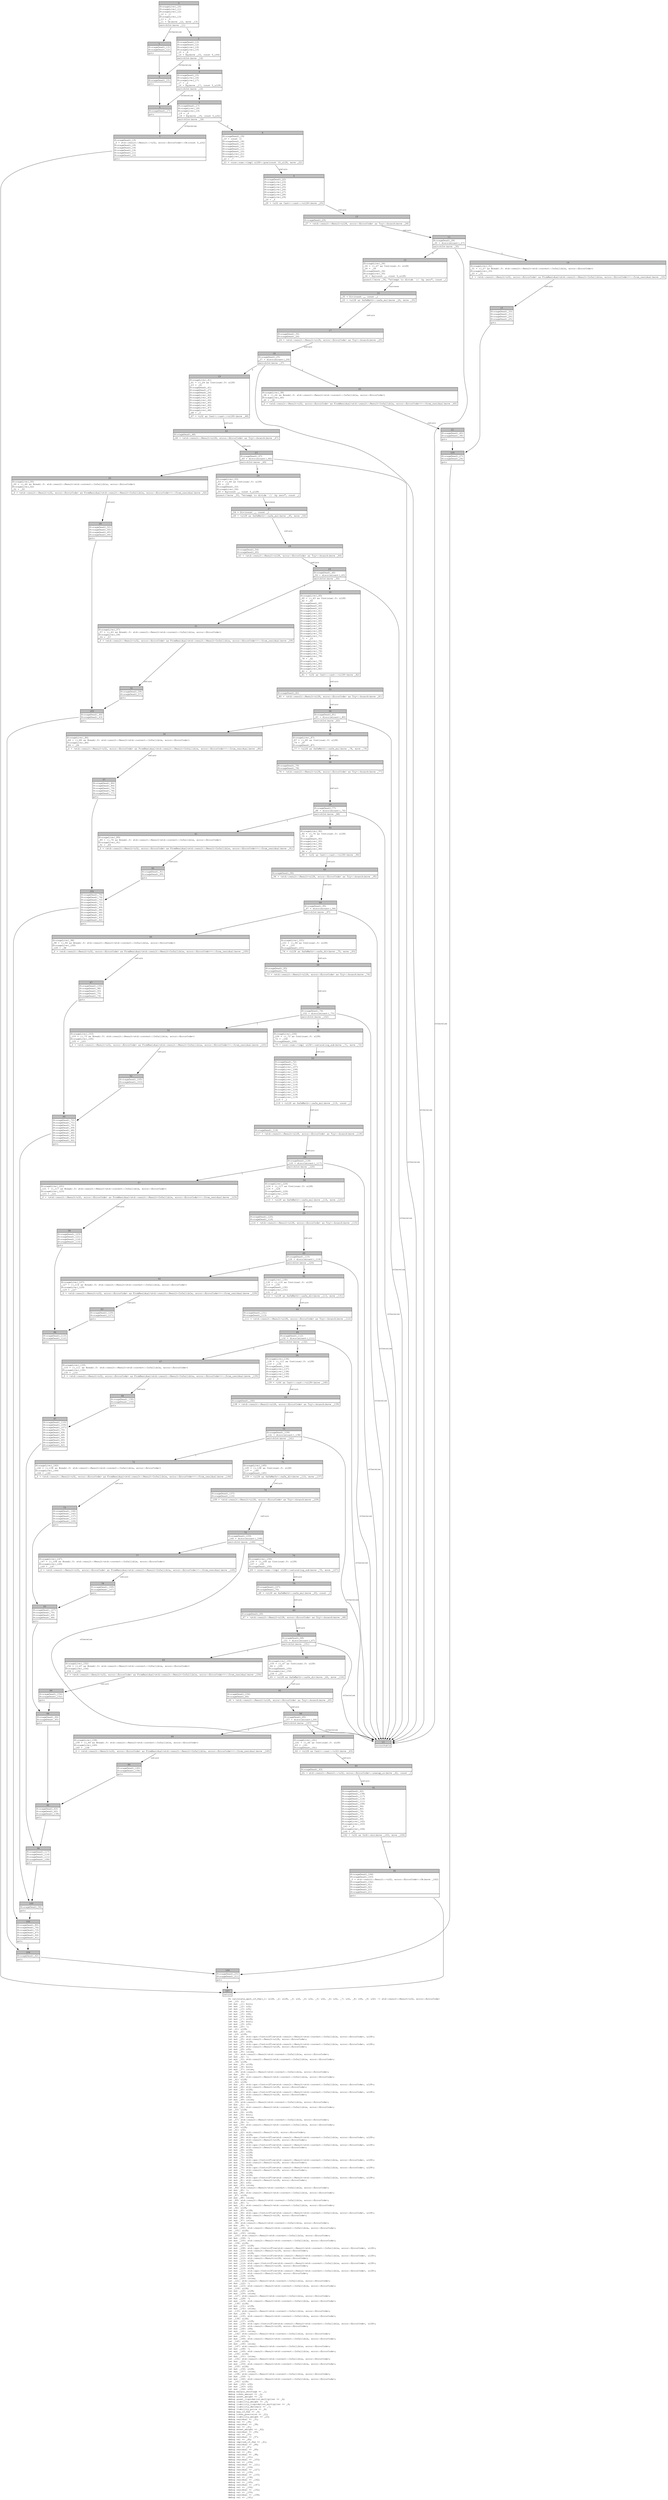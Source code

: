 digraph Mir_0_2399 {
    graph [fontname="Courier, monospace"];
    node [fontname="Courier, monospace"];
    edge [fontname="Courier, monospace"];
    label=<fn calculate_spot_if_fee(_1: u128, _2: u128, _3: u32, _4: u32, _5: u32, _6: u32, _7: u32, _8: i64, _9: u32) -&gt; std::result::Result&lt;u32, error::ErrorCode&gt;<br align="left"/>let _10: ();<br align="left"/>let mut _11: bool;<br align="left"/>let mut _12: u32;<br align="left"/>let mut _13: u32;<br align="left"/>let mut _14: bool;<br align="left"/>let mut _15: i64;<br align="left"/>let mut _16: bool;<br align="left"/>let mut _17: u128;<br align="left"/>let mut _18: bool;<br align="left"/>let mut _19: u32;<br align="left"/>let mut _20: !;<br align="left"/>let _21: u128;<br align="left"/>let mut _22: u32;<br align="left"/>let _23: u128;<br align="left"/>let mut _24: std::ops::ControlFlow&lt;std::result::Result&lt;std::convert::Infallible, error::ErrorCode&gt;, u128&gt;;<br align="left"/>let mut _25: std::result::Result&lt;u128, error::ErrorCode&gt;;<br align="left"/>let mut _26: u128;<br align="left"/>let mut _27: std::ops::ControlFlow&lt;std::result::Result&lt;std::convert::Infallible, error::ErrorCode&gt;, u128&gt;;<br align="left"/>let mut _28: std::result::Result&lt;u128, error::ErrorCode&gt;;<br align="left"/>let mut _29: u32;<br align="left"/>let mut _30: isize;<br align="left"/>let _31: std::result::Result&lt;std::convert::Infallible, error::ErrorCode&gt;;<br align="left"/>let mut _32: !;<br align="left"/>let mut _33: std::result::Result&lt;std::convert::Infallible, error::ErrorCode&gt;;<br align="left"/>let _34: u128;<br align="left"/>let mut _35: u128;<br align="left"/>let mut _36: bool;<br align="left"/>let mut _37: isize;<br align="left"/>let _38: std::result::Result&lt;std::convert::Infallible, error::ErrorCode&gt;;<br align="left"/>let mut _39: !;<br align="left"/>let mut _40: std::result::Result&lt;std::convert::Infallible, error::ErrorCode&gt;;<br align="left"/>let _41: u128;<br align="left"/>let _42: u128;<br align="left"/>let mut _43: std::ops::ControlFlow&lt;std::result::Result&lt;std::convert::Infallible, error::ErrorCode&gt;, u128&gt;;<br align="left"/>let mut _44: std::result::Result&lt;u128, error::ErrorCode&gt;;<br align="left"/>let mut _45: u128;<br align="left"/>let mut _46: std::ops::ControlFlow&lt;std::result::Result&lt;std::convert::Infallible, error::ErrorCode&gt;, u128&gt;;<br align="left"/>let mut _47: std::result::Result&lt;u128, error::ErrorCode&gt;;<br align="left"/>let mut _48: u32;<br align="left"/>let mut _49: isize;<br align="left"/>let _50: std::result::Result&lt;std::convert::Infallible, error::ErrorCode&gt;;<br align="left"/>let mut _51: !;<br align="left"/>let mut _52: std::result::Result&lt;std::convert::Infallible, error::ErrorCode&gt;;<br align="left"/>let _53: u128;<br align="left"/>let mut _54: u128;<br align="left"/>let mut _55: bool;<br align="left"/>let mut _56: isize;<br align="left"/>let _57: std::result::Result&lt;std::convert::Infallible, error::ErrorCode&gt;;<br align="left"/>let mut _58: !;<br align="left"/>let mut _59: std::result::Result&lt;std::convert::Infallible, error::ErrorCode&gt;;<br align="left"/>let _60: u128;<br align="left"/>let _61: u32;<br align="left"/>let mut _62: std::result::Result&lt;u32, error::ErrorCode&gt;;<br align="left"/>let mut _63: u128;<br align="left"/>let mut _64: std::ops::ControlFlow&lt;std::result::Result&lt;std::convert::Infallible, error::ErrorCode&gt;, u128&gt;;<br align="left"/>let mut _65: std::result::Result&lt;u128, error::ErrorCode&gt;;<br align="left"/>let mut _66: u128;<br align="left"/>let mut _67: std::ops::ControlFlow&lt;std::result::Result&lt;std::convert::Infallible, error::ErrorCode&gt;, u128&gt;;<br align="left"/>let mut _68: std::result::Result&lt;u128, error::ErrorCode&gt;;<br align="left"/>let mut _69: u128;<br align="left"/>let mut _70: u128;<br align="left"/>let mut _71: u128;<br align="left"/>let mut _72: u128;<br align="left"/>let mut _73: std::ops::ControlFlow&lt;std::result::Result&lt;std::convert::Infallible, error::ErrorCode&gt;, u128&gt;;<br align="left"/>let mut _74: std::result::Result&lt;u128, error::ErrorCode&gt;;<br align="left"/>let mut _75: u128;<br align="left"/>let mut _76: std::ops::ControlFlow&lt;std::result::Result&lt;std::convert::Infallible, error::ErrorCode&gt;, u128&gt;;<br align="left"/>let mut _77: std::result::Result&lt;u128, error::ErrorCode&gt;;<br align="left"/>let mut _78: u128;<br align="left"/>let mut _79: u128;<br align="left"/>let mut _80: std::ops::ControlFlow&lt;std::result::Result&lt;std::convert::Infallible, error::ErrorCode&gt;, u128&gt;;<br align="left"/>let mut _81: std::result::Result&lt;u128, error::ErrorCode&gt;;<br align="left"/>let mut _82: u32;<br align="left"/>let mut _83: isize;<br align="left"/>let _84: std::result::Result&lt;std::convert::Infallible, error::ErrorCode&gt;;<br align="left"/>let mut _85: !;<br align="left"/>let mut _86: std::result::Result&lt;std::convert::Infallible, error::ErrorCode&gt;;<br align="left"/>let _87: u128;<br align="left"/>let mut _88: isize;<br align="left"/>let _89: std::result::Result&lt;std::convert::Infallible, error::ErrorCode&gt;;<br align="left"/>let mut _90: !;<br align="left"/>let mut _91: std::result::Result&lt;std::convert::Infallible, error::ErrorCode&gt;;<br align="left"/>let _92: u128;<br align="left"/>let mut _93: u128;<br align="left"/>let mut _94: std::ops::ControlFlow&lt;std::result::Result&lt;std::convert::Infallible, error::ErrorCode&gt;, u128&gt;;<br align="left"/>let mut _95: std::result::Result&lt;u128, error::ErrorCode&gt;;<br align="left"/>let mut _96: u32;<br align="left"/>let mut _97: isize;<br align="left"/>let _98: std::result::Result&lt;std::convert::Infallible, error::ErrorCode&gt;;<br align="left"/>let mut _99: !;<br align="left"/>let mut _100: std::result::Result&lt;std::convert::Infallible, error::ErrorCode&gt;;<br align="left"/>let _101: u128;<br align="left"/>let mut _102: isize;<br align="left"/>let _103: std::result::Result&lt;std::convert::Infallible, error::ErrorCode&gt;;<br align="left"/>let mut _104: !;<br align="left"/>let mut _105: std::result::Result&lt;std::convert::Infallible, error::ErrorCode&gt;;<br align="left"/>let _106: u128;<br align="left"/>let mut _107: u128;<br align="left"/>let mut _108: std::ops::ControlFlow&lt;std::result::Result&lt;std::convert::Infallible, error::ErrorCode&gt;, u128&gt;;<br align="left"/>let mut _109: std::result::Result&lt;u128, error::ErrorCode&gt;;<br align="left"/>let mut _110: u128;<br align="left"/>let mut _111: std::ops::ControlFlow&lt;std::result::Result&lt;std::convert::Infallible, error::ErrorCode&gt;, u128&gt;;<br align="left"/>let mut _112: std::result::Result&lt;u128, error::ErrorCode&gt;;<br align="left"/>let mut _113: u128;<br align="left"/>let mut _114: std::ops::ControlFlow&lt;std::result::Result&lt;std::convert::Infallible, error::ErrorCode&gt;, u128&gt;;<br align="left"/>let mut _115: std::result::Result&lt;u128, error::ErrorCode&gt;;<br align="left"/>let mut _116: u128;<br align="left"/>let mut _117: std::ops::ControlFlow&lt;std::result::Result&lt;std::convert::Infallible, error::ErrorCode&gt;, u128&gt;;<br align="left"/>let mut _118: std::result::Result&lt;u128, error::ErrorCode&gt;;<br align="left"/>let mut _119: u128;<br align="left"/>let mut _120: isize;<br align="left"/>let _121: std::result::Result&lt;std::convert::Infallible, error::ErrorCode&gt;;<br align="left"/>let mut _122: !;<br align="left"/>let mut _123: std::result::Result&lt;std::convert::Infallible, error::ErrorCode&gt;;<br align="left"/>let _124: u128;<br align="left"/>let mut _125: u128;<br align="left"/>let mut _126: isize;<br align="left"/>let _127: std::result::Result&lt;std::convert::Infallible, error::ErrorCode&gt;;<br align="left"/>let mut _128: !;<br align="left"/>let mut _129: std::result::Result&lt;std::convert::Infallible, error::ErrorCode&gt;;<br align="left"/>let _130: u128;<br align="left"/>let mut _131: u128;<br align="left"/>let mut _132: isize;<br align="left"/>let _133: std::result::Result&lt;std::convert::Infallible, error::ErrorCode&gt;;<br align="left"/>let mut _134: !;<br align="left"/>let mut _135: std::result::Result&lt;std::convert::Infallible, error::ErrorCode&gt;;<br align="left"/>let _136: u128;<br align="left"/>let mut _137: u128;<br align="left"/>let mut _138: std::ops::ControlFlow&lt;std::result::Result&lt;std::convert::Infallible, error::ErrorCode&gt;, u128&gt;;<br align="left"/>let mut _139: std::result::Result&lt;u128, error::ErrorCode&gt;;<br align="left"/>let mut _140: i64;<br align="left"/>let mut _141: isize;<br align="left"/>let _142: std::result::Result&lt;std::convert::Infallible, error::ErrorCode&gt;;<br align="left"/>let mut _143: !;<br align="left"/>let mut _144: std::result::Result&lt;std::convert::Infallible, error::ErrorCode&gt;;<br align="left"/>let _145: u128;<br align="left"/>let mut _146: isize;<br align="left"/>let _147: std::result::Result&lt;std::convert::Infallible, error::ErrorCode&gt;;<br align="left"/>let mut _148: !;<br align="left"/>let mut _149: std::result::Result&lt;std::convert::Infallible, error::ErrorCode&gt;;<br align="left"/>let _150: u128;<br align="left"/>let mut _151: isize;<br align="left"/>let _152: std::result::Result&lt;std::convert::Infallible, error::ErrorCode&gt;;<br align="left"/>let mut _153: !;<br align="left"/>let mut _154: std::result::Result&lt;std::convert::Infallible, error::ErrorCode&gt;;<br align="left"/>let _155: u128;<br align="left"/>let mut _156: u128;<br align="left"/>let mut _157: isize;<br align="left"/>let _158: std::result::Result&lt;std::convert::Infallible, error::ErrorCode&gt;;<br align="left"/>let mut _159: !;<br align="left"/>let mut _160: std::result::Result&lt;std::convert::Infallible, error::ErrorCode&gt;;<br align="left"/>let _161: u128;<br align="left"/>let mut _162: u32;<br align="left"/>let mut _163: u32;<br align="left"/>let mut _164: u32;<br align="left"/>debug margin_shortage =&gt; _1;<br align="left"/>debug token_amount =&gt; _2;<br align="left"/>debug asset_weight =&gt; _3;<br align="left"/>debug asset_liquidation_multiplier =&gt; _4;<br align="left"/>debug liability_weight =&gt; _5;<br align="left"/>debug liability_liquidation_multiplier =&gt; _6;<br align="left"/>debug liability_decimals =&gt; _7;<br align="left"/>debug liability_price =&gt; _8;<br align="left"/>debug max_if_fee =&gt; _9;<br align="left"/>debug token_precision =&gt; _21;<br align="left"/>debug liability_weight =&gt; _23;<br align="left"/>debug residual =&gt; _31;<br align="left"/>debug val =&gt; _34;<br align="left"/>debug residual =&gt; _38;<br align="left"/>debug val =&gt; _41;<br align="left"/>debug asset_weight =&gt; _42;<br align="left"/>debug residual =&gt; _50;<br align="left"/>debug val =&gt; _53;<br align="left"/>debug residual =&gt; _57;<br align="left"/>debug val =&gt; _60;<br align="left"/>debug implied_if_fee =&gt; _61;<br align="left"/>debug residual =&gt; _84;<br align="left"/>debug val =&gt; _87;<br align="left"/>debug residual =&gt; _89;<br align="left"/>debug val =&gt; _92;<br align="left"/>debug residual =&gt; _98;<br align="left"/>debug val =&gt; _101;<br align="left"/>debug residual =&gt; _103;<br align="left"/>debug val =&gt; _106;<br align="left"/>debug residual =&gt; _121;<br align="left"/>debug val =&gt; _124;<br align="left"/>debug residual =&gt; _127;<br align="left"/>debug val =&gt; _130;<br align="left"/>debug residual =&gt; _133;<br align="left"/>debug val =&gt; _136;<br align="left"/>debug residual =&gt; _142;<br align="left"/>debug val =&gt; _145;<br align="left"/>debug residual =&gt; _147;<br align="left"/>debug val =&gt; _150;<br align="left"/>debug residual =&gt; _152;<br align="left"/>debug val =&gt; _155;<br align="left"/>debug residual =&gt; _158;<br align="left"/>debug val =&gt; _161;<br align="left"/>>;
    bb0__0_2399 [shape="none", label=<<table border="0" cellborder="1" cellspacing="0"><tr><td bgcolor="gray" align="center" colspan="1">0</td></tr><tr><td align="left" balign="left">StorageLive(_10)<br/>StorageLive(_11)<br/>StorageLive(_12)<br/>_12 = _3<br/>StorageLive(_13)<br/>_13 = _5<br/>_11 = Ge(move _12, move _13)<br/></td></tr><tr><td align="left">switchInt(move _11)</td></tr></table>>];
    bb1__0_2399 [shape="none", label=<<table border="0" cellborder="1" cellspacing="0"><tr><td bgcolor="gray" align="center" colspan="1">1</td></tr><tr><td align="left" balign="left">StorageDead(_13)<br/>StorageDead(_12)<br/></td></tr><tr><td align="left">goto</td></tr></table>>];
    bb2__0_2399 [shape="none", label=<<table border="0" cellborder="1" cellspacing="0"><tr><td bgcolor="gray" align="center" colspan="1">2</td></tr><tr><td align="left" balign="left">StorageDead(_13)<br/>StorageDead(_12)<br/>StorageLive(_14)<br/>StorageLive(_15)<br/>_15 = _8<br/>_14 = Eq(move _15, const 0_i64)<br/></td></tr><tr><td align="left">switchInt(move _14)</td></tr></table>>];
    bb3__0_2399 [shape="none", label=<<table border="0" cellborder="1" cellspacing="0"><tr><td bgcolor="gray" align="center" colspan="1">3</td></tr><tr><td align="left" balign="left">StorageDead(_15)<br/></td></tr><tr><td align="left">goto</td></tr></table>>];
    bb4__0_2399 [shape="none", label=<<table border="0" cellborder="1" cellspacing="0"><tr><td bgcolor="gray" align="center" colspan="1">4</td></tr><tr><td align="left" balign="left">StorageDead(_15)<br/>StorageLive(_16)<br/>StorageLive(_17)<br/>_17 = _2<br/>_16 = Eq(move _17, const 0_u128)<br/></td></tr><tr><td align="left">switchInt(move _16)</td></tr></table>>];
    bb5__0_2399 [shape="none", label=<<table border="0" cellborder="1" cellspacing="0"><tr><td bgcolor="gray" align="center" colspan="1">5</td></tr><tr><td align="left" balign="left">StorageDead(_17)<br/></td></tr><tr><td align="left">goto</td></tr></table>>];
    bb6__0_2399 [shape="none", label=<<table border="0" cellborder="1" cellspacing="0"><tr><td bgcolor="gray" align="center" colspan="1">6</td></tr><tr><td align="left" balign="left">StorageDead(_17)<br/>StorageLive(_18)<br/>StorageLive(_19)<br/>_19 = _6<br/>_18 = Eq(move _19, const 0_u32)<br/></td></tr><tr><td align="left">switchInt(move _18)</td></tr></table>>];
    bb7__0_2399 [shape="none", label=<<table border="0" cellborder="1" cellspacing="0"><tr><td bgcolor="gray" align="center" colspan="1">7</td></tr><tr><td align="left" balign="left">StorageDead(_19)<br/>_0 = std::result::Result::&lt;u32, error::ErrorCode&gt;::Ok(const 0_u32)<br/>StorageDead(_18)<br/>StorageDead(_16)<br/>StorageDead(_14)<br/>StorageDead(_11)<br/>StorageDead(_10)<br/></td></tr><tr><td align="left">goto</td></tr></table>>];
    bb8__0_2399 [shape="none", label=<<table border="0" cellborder="1" cellspacing="0"><tr><td bgcolor="gray" align="center" colspan="1">8</td></tr><tr><td align="left" balign="left">StorageDead(_19)<br/>_10 = const ()<br/>StorageDead(_18)<br/>StorageDead(_16)<br/>StorageDead(_14)<br/>StorageDead(_11)<br/>StorageDead(_10)<br/>StorageLive(_21)<br/>StorageLive(_22)<br/>_22 = _7<br/></td></tr><tr><td align="left">_21 = core::num::&lt;impl u128&gt;::pow(const 10_u128, move _22)</td></tr></table>>];
    bb9__0_2399 [shape="none", label=<<table border="0" cellborder="1" cellspacing="0"><tr><td bgcolor="gray" align="center" colspan="1">9</td></tr><tr><td align="left" balign="left">StorageDead(_22)<br/>StorageLive(_23)<br/>StorageLive(_24)<br/>StorageLive(_25)<br/>StorageLive(_26)<br/>StorageLive(_27)<br/>StorageLive(_28)<br/>StorageLive(_29)<br/>_29 = _5<br/></td></tr><tr><td align="left">_28 = &lt;u32 as Cast&gt;::cast::&lt;u128&gt;(move _29)</td></tr></table>>];
    bb10__0_2399 [shape="none", label=<<table border="0" cellborder="1" cellspacing="0"><tr><td bgcolor="gray" align="center" colspan="1">10</td></tr><tr><td align="left" balign="left">StorageDead(_29)<br/></td></tr><tr><td align="left">_27 = &lt;std::result::Result&lt;u128, error::ErrorCode&gt; as Try&gt;::branch(move _28)</td></tr></table>>];
    bb11__0_2399 [shape="none", label=<<table border="0" cellborder="1" cellspacing="0"><tr><td bgcolor="gray" align="center" colspan="1">11</td></tr><tr><td align="left" balign="left">StorageDead(_28)<br/>_30 = discriminant(_27)<br/></td></tr><tr><td align="left">switchInt(move _30)</td></tr></table>>];
    bb12__0_2399 [shape="none", label=<<table border="0" cellborder="1" cellspacing="0"><tr><td bgcolor="gray" align="center" colspan="1">12</td></tr><tr><td align="left" balign="left">StorageLive(_34)<br/>_34 = ((_27 as Continue).0: u128)<br/>_26 = _34<br/>StorageDead(_34)<br/>StorageLive(_35)<br/>_36 = Eq(const _, const 0_u128)<br/></td></tr><tr><td align="left">assert(!move _36, &quot;attempt to divide `{}` by zero&quot;, const _)</td></tr></table>>];
    bb13__0_2399 [shape="none", label=<<table border="0" cellborder="1" cellspacing="0"><tr><td bgcolor="gray" align="center" colspan="1">13</td></tr><tr><td align="left">unreachable</td></tr></table>>];
    bb14__0_2399 [shape="none", label=<<table border="0" cellborder="1" cellspacing="0"><tr><td bgcolor="gray" align="center" colspan="1">14</td></tr><tr><td align="left" balign="left">StorageLive(_31)<br/>_31 = ((_27 as Break).0: std::result::Result&lt;std::convert::Infallible, error::ErrorCode&gt;)<br/>StorageLive(_33)<br/>_33 = _31<br/></td></tr><tr><td align="left">_0 = &lt;std::result::Result&lt;u32, error::ErrorCode&gt; as FromResidual&lt;std::result::Result&lt;Infallible, error::ErrorCode&gt;&gt;&gt;::from_residual(move _33)</td></tr></table>>];
    bb15__0_2399 [shape="none", label=<<table border="0" cellborder="1" cellspacing="0"><tr><td bgcolor="gray" align="center" colspan="1">15</td></tr><tr><td align="left" balign="left">StorageDead(_33)<br/>StorageDead(_31)<br/>StorageDead(_26)<br/>StorageDead(_25)<br/></td></tr><tr><td align="left">goto</td></tr></table>>];
    bb16__0_2399 [shape="none", label=<<table border="0" cellborder="1" cellspacing="0"><tr><td bgcolor="gray" align="center" colspan="1">16</td></tr><tr><td align="left" balign="left">_35 = Div(const _, const _)<br/></td></tr><tr><td align="left">_25 = &lt;u128 as SafeMath&gt;::safe_mul(move _26, move _35)</td></tr></table>>];
    bb17__0_2399 [shape="none", label=<<table border="0" cellborder="1" cellspacing="0"><tr><td bgcolor="gray" align="center" colspan="1">17</td></tr><tr><td align="left" balign="left">StorageDead(_35)<br/>StorageDead(_26)<br/></td></tr><tr><td align="left">_24 = &lt;std::result::Result&lt;u128, error::ErrorCode&gt; as Try&gt;::branch(move _25)</td></tr></table>>];
    bb18__0_2399 [shape="none", label=<<table border="0" cellborder="1" cellspacing="0"><tr><td bgcolor="gray" align="center" colspan="1">18</td></tr><tr><td align="left" balign="left">StorageDead(_25)<br/>_37 = discriminant(_24)<br/></td></tr><tr><td align="left">switchInt(move _37)</td></tr></table>>];
    bb19__0_2399 [shape="none", label=<<table border="0" cellborder="1" cellspacing="0"><tr><td bgcolor="gray" align="center" colspan="1">19</td></tr><tr><td align="left" balign="left">StorageLive(_41)<br/>_41 = ((_24 as Continue).0: u128)<br/>_23 = _41<br/>StorageDead(_41)<br/>StorageDead(_27)<br/>StorageDead(_24)<br/>StorageLive(_42)<br/>StorageLive(_43)<br/>StorageLive(_44)<br/>StorageLive(_45)<br/>StorageLive(_46)<br/>StorageLive(_47)<br/>StorageLive(_48)<br/>_48 = _3<br/></td></tr><tr><td align="left">_47 = &lt;u32 as Cast&gt;::cast::&lt;u128&gt;(move _48)</td></tr></table>>];
    bb20__0_2399 [shape="none", label=<<table border="0" cellborder="1" cellspacing="0"><tr><td bgcolor="gray" align="center" colspan="1">20</td></tr><tr><td align="left" balign="left">StorageLive(_38)<br/>_38 = ((_24 as Break).0: std::result::Result&lt;std::convert::Infallible, error::ErrorCode&gt;)<br/>StorageLive(_40)<br/>_40 = _38<br/></td></tr><tr><td align="left">_0 = &lt;std::result::Result&lt;u32, error::ErrorCode&gt; as FromResidual&lt;std::result::Result&lt;Infallible, error::ErrorCode&gt;&gt;&gt;::from_residual(move _40)</td></tr></table>>];
    bb21__0_2399 [shape="none", label=<<table border="0" cellborder="1" cellspacing="0"><tr><td bgcolor="gray" align="center" colspan="1">21</td></tr><tr><td align="left" balign="left">StorageDead(_40)<br/>StorageDead(_38)<br/></td></tr><tr><td align="left">goto</td></tr></table>>];
    bb22__0_2399 [shape="none", label=<<table border="0" cellborder="1" cellspacing="0"><tr><td bgcolor="gray" align="center" colspan="1">22</td></tr><tr><td align="left" balign="left">StorageDead(_48)<br/></td></tr><tr><td align="left">_46 = &lt;std::result::Result&lt;u128, error::ErrorCode&gt; as Try&gt;::branch(move _47)</td></tr></table>>];
    bb23__0_2399 [shape="none", label=<<table border="0" cellborder="1" cellspacing="0"><tr><td bgcolor="gray" align="center" colspan="1">23</td></tr><tr><td align="left" balign="left">StorageDead(_47)<br/>_49 = discriminant(_46)<br/></td></tr><tr><td align="left">switchInt(move _49)</td></tr></table>>];
    bb24__0_2399 [shape="none", label=<<table border="0" cellborder="1" cellspacing="0"><tr><td bgcolor="gray" align="center" colspan="1">24</td></tr><tr><td align="left" balign="left">StorageLive(_53)<br/>_53 = ((_46 as Continue).0: u128)<br/>_45 = _53<br/>StorageDead(_53)<br/>StorageLive(_54)<br/>_55 = Eq(const _, const 0_u128)<br/></td></tr><tr><td align="left">assert(!move _55, &quot;attempt to divide `{}` by zero&quot;, const _)</td></tr></table>>];
    bb25__0_2399 [shape="none", label=<<table border="0" cellborder="1" cellspacing="0"><tr><td bgcolor="gray" align="center" colspan="1">25</td></tr><tr><td align="left" balign="left">StorageLive(_50)<br/>_50 = ((_46 as Break).0: std::result::Result&lt;std::convert::Infallible, error::ErrorCode&gt;)<br/>StorageLive(_52)<br/>_52 = _50<br/></td></tr><tr><td align="left">_0 = &lt;std::result::Result&lt;u32, error::ErrorCode&gt; as FromResidual&lt;std::result::Result&lt;Infallible, error::ErrorCode&gt;&gt;&gt;::from_residual(move _52)</td></tr></table>>];
    bb26__0_2399 [shape="none", label=<<table border="0" cellborder="1" cellspacing="0"><tr><td bgcolor="gray" align="center" colspan="1">26</td></tr><tr><td align="left" balign="left">StorageDead(_52)<br/>StorageDead(_50)<br/>StorageDead(_45)<br/>StorageDead(_44)<br/></td></tr><tr><td align="left">goto</td></tr></table>>];
    bb27__0_2399 [shape="none", label=<<table border="0" cellborder="1" cellspacing="0"><tr><td bgcolor="gray" align="center" colspan="1">27</td></tr><tr><td align="left" balign="left">_54 = Div(const _, const _)<br/></td></tr><tr><td align="left">_44 = &lt;u128 as SafeMath&gt;::safe_mul(move _45, move _54)</td></tr></table>>];
    bb28__0_2399 [shape="none", label=<<table border="0" cellborder="1" cellspacing="0"><tr><td bgcolor="gray" align="center" colspan="1">28</td></tr><tr><td align="left" balign="left">StorageDead(_54)<br/>StorageDead(_45)<br/></td></tr><tr><td align="left">_43 = &lt;std::result::Result&lt;u128, error::ErrorCode&gt; as Try&gt;::branch(move _44)</td></tr></table>>];
    bb29__0_2399 [shape="none", label=<<table border="0" cellborder="1" cellspacing="0"><tr><td bgcolor="gray" align="center" colspan="1">29</td></tr><tr><td align="left" balign="left">StorageDead(_44)<br/>_56 = discriminant(_43)<br/></td></tr><tr><td align="left">switchInt(move _56)</td></tr></table>>];
    bb30__0_2399 [shape="none", label=<<table border="0" cellborder="1" cellspacing="0"><tr><td bgcolor="gray" align="center" colspan="1">30</td></tr><tr><td align="left" balign="left">StorageLive(_60)<br/>_60 = ((_43 as Continue).0: u128)<br/>_42 = _60<br/>StorageDead(_60)<br/>StorageDead(_46)<br/>StorageDead(_43)<br/>StorageLive(_61)<br/>StorageLive(_62)<br/>StorageLive(_63)<br/>StorageLive(_64)<br/>StorageLive(_65)<br/>StorageLive(_66)<br/>StorageLive(_67)<br/>StorageLive(_68)<br/>StorageLive(_69)<br/>StorageLive(_70)<br/>StorageLive(_71)<br/>_71 = _23<br/>StorageLive(_72)<br/>StorageLive(_73)<br/>StorageLive(_74)<br/>StorageLive(_75)<br/>StorageLive(_76)<br/>StorageLive(_77)<br/>StorageLive(_78)<br/>_78 = _42<br/>StorageLive(_79)<br/>StorageLive(_80)<br/>StorageLive(_81)<br/>StorageLive(_82)<br/>_82 = _4<br/></td></tr><tr><td align="left">_81 = &lt;u32 as Cast&gt;::cast::&lt;u128&gt;(move _82)</td></tr></table>>];
    bb31__0_2399 [shape="none", label=<<table border="0" cellborder="1" cellspacing="0"><tr><td bgcolor="gray" align="center" colspan="1">31</td></tr><tr><td align="left" balign="left">StorageLive(_57)<br/>_57 = ((_43 as Break).0: std::result::Result&lt;std::convert::Infallible, error::ErrorCode&gt;)<br/>StorageLive(_59)<br/>_59 = _57<br/></td></tr><tr><td align="left">_0 = &lt;std::result::Result&lt;u32, error::ErrorCode&gt; as FromResidual&lt;std::result::Result&lt;Infallible, error::ErrorCode&gt;&gt;&gt;::from_residual(move _59)</td></tr></table>>];
    bb32__0_2399 [shape="none", label=<<table border="0" cellborder="1" cellspacing="0"><tr><td bgcolor="gray" align="center" colspan="1">32</td></tr><tr><td align="left" balign="left">StorageDead(_59)<br/>StorageDead(_57)<br/></td></tr><tr><td align="left">goto</td></tr></table>>];
    bb33__0_2399 [shape="none", label=<<table border="0" cellborder="1" cellspacing="0"><tr><td bgcolor="gray" align="center" colspan="1">33</td></tr><tr><td align="left" balign="left">StorageDead(_82)<br/></td></tr><tr><td align="left">_80 = &lt;std::result::Result&lt;u128, error::ErrorCode&gt; as Try&gt;::branch(move _81)</td></tr></table>>];
    bb34__0_2399 [shape="none", label=<<table border="0" cellborder="1" cellspacing="0"><tr><td bgcolor="gray" align="center" colspan="1">34</td></tr><tr><td align="left" balign="left">StorageDead(_81)<br/>_83 = discriminant(_80)<br/></td></tr><tr><td align="left">switchInt(move _83)</td></tr></table>>];
    bb35__0_2399 [shape="none", label=<<table border="0" cellborder="1" cellspacing="0"><tr><td bgcolor="gray" align="center" colspan="1">35</td></tr><tr><td align="left" balign="left">StorageLive(_87)<br/>_87 = ((_80 as Continue).0: u128)<br/>_79 = _87<br/>StorageDead(_87)<br/></td></tr><tr><td align="left">_77 = &lt;u128 as SafeMath&gt;::safe_mul(move _78, move _79)</td></tr></table>>];
    bb36__0_2399 [shape="none", label=<<table border="0" cellborder="1" cellspacing="0"><tr><td bgcolor="gray" align="center" colspan="1">36</td></tr><tr><td align="left" balign="left">StorageLive(_84)<br/>_84 = ((_80 as Break).0: std::result::Result&lt;std::convert::Infallible, error::ErrorCode&gt;)<br/>StorageLive(_86)<br/>_86 = _84<br/></td></tr><tr><td align="left">_0 = &lt;std::result::Result&lt;u32, error::ErrorCode&gt; as FromResidual&lt;std::result::Result&lt;Infallible, error::ErrorCode&gt;&gt;&gt;::from_residual(move _86)</td></tr></table>>];
    bb37__0_2399 [shape="none", label=<<table border="0" cellborder="1" cellspacing="0"><tr><td bgcolor="gray" align="center" colspan="1">37</td></tr><tr><td align="left" balign="left">StorageDead(_86)<br/>StorageDead(_84)<br/>StorageDead(_79)<br/>StorageDead(_78)<br/>StorageDead(_77)<br/></td></tr><tr><td align="left">goto</td></tr></table>>];
    bb38__0_2399 [shape="none", label=<<table border="0" cellborder="1" cellspacing="0"><tr><td bgcolor="gray" align="center" colspan="1">38</td></tr><tr><td align="left" balign="left">StorageDead(_79)<br/>StorageDead(_78)<br/></td></tr><tr><td align="left">_76 = &lt;std::result::Result&lt;u128, error::ErrorCode&gt; as Try&gt;::branch(move _77)</td></tr></table>>];
    bb39__0_2399 [shape="none", label=<<table border="0" cellborder="1" cellspacing="0"><tr><td bgcolor="gray" align="center" colspan="1">39</td></tr><tr><td align="left" balign="left">StorageDead(_77)<br/>_88 = discriminant(_76)<br/></td></tr><tr><td align="left">switchInt(move _88)</td></tr></table>>];
    bb40__0_2399 [shape="none", label=<<table border="0" cellborder="1" cellspacing="0"><tr><td bgcolor="gray" align="center" colspan="1">40</td></tr><tr><td align="left" balign="left">StorageLive(_92)<br/>_92 = ((_76 as Continue).0: u128)<br/>_75 = _92<br/>StorageDead(_92)<br/>StorageLive(_93)<br/>StorageLive(_94)<br/>StorageLive(_95)<br/>StorageLive(_96)<br/>_96 = _6<br/></td></tr><tr><td align="left">_95 = &lt;u32 as Cast&gt;::cast::&lt;u128&gt;(move _96)</td></tr></table>>];
    bb41__0_2399 [shape="none", label=<<table border="0" cellborder="1" cellspacing="0"><tr><td bgcolor="gray" align="center" colspan="1">41</td></tr><tr><td align="left" balign="left">StorageLive(_89)<br/>_89 = ((_76 as Break).0: std::result::Result&lt;std::convert::Infallible, error::ErrorCode&gt;)<br/>StorageLive(_91)<br/>_91 = _89<br/></td></tr><tr><td align="left">_0 = &lt;std::result::Result&lt;u32, error::ErrorCode&gt; as FromResidual&lt;std::result::Result&lt;Infallible, error::ErrorCode&gt;&gt;&gt;::from_residual(move _91)</td></tr></table>>];
    bb42__0_2399 [shape="none", label=<<table border="0" cellborder="1" cellspacing="0"><tr><td bgcolor="gray" align="center" colspan="1">42</td></tr><tr><td align="left" balign="left">StorageDead(_91)<br/>StorageDead(_89)<br/></td></tr><tr><td align="left">goto</td></tr></table>>];
    bb43__0_2399 [shape="none", label=<<table border="0" cellborder="1" cellspacing="0"><tr><td bgcolor="gray" align="center" colspan="1">43</td></tr><tr><td align="left" balign="left">StorageDead(_96)<br/></td></tr><tr><td align="left">_94 = &lt;std::result::Result&lt;u128, error::ErrorCode&gt; as Try&gt;::branch(move _95)</td></tr></table>>];
    bb44__0_2399 [shape="none", label=<<table border="0" cellborder="1" cellspacing="0"><tr><td bgcolor="gray" align="center" colspan="1">44</td></tr><tr><td align="left" balign="left">StorageDead(_95)<br/>_97 = discriminant(_94)<br/></td></tr><tr><td align="left">switchInt(move _97)</td></tr></table>>];
    bb45__0_2399 [shape="none", label=<<table border="0" cellborder="1" cellspacing="0"><tr><td bgcolor="gray" align="center" colspan="1">45</td></tr><tr><td align="left" balign="left">StorageLive(_101)<br/>_101 = ((_94 as Continue).0: u128)<br/>_93 = _101<br/>StorageDead(_101)<br/></td></tr><tr><td align="left">_74 = &lt;u128 as SafeMath&gt;::safe_div(move _75, move _93)</td></tr></table>>];
    bb46__0_2399 [shape="none", label=<<table border="0" cellborder="1" cellspacing="0"><tr><td bgcolor="gray" align="center" colspan="1">46</td></tr><tr><td align="left" balign="left">StorageLive(_98)<br/>_98 = ((_94 as Break).0: std::result::Result&lt;std::convert::Infallible, error::ErrorCode&gt;)<br/>StorageLive(_100)<br/>_100 = _98<br/></td></tr><tr><td align="left">_0 = &lt;std::result::Result&lt;u32, error::ErrorCode&gt; as FromResidual&lt;std::result::Result&lt;Infallible, error::ErrorCode&gt;&gt;&gt;::from_residual(move _100)</td></tr></table>>];
    bb47__0_2399 [shape="none", label=<<table border="0" cellborder="1" cellspacing="0"><tr><td bgcolor="gray" align="center" colspan="1">47</td></tr><tr><td align="left" balign="left">StorageDead(_100)<br/>StorageDead(_98)<br/>StorageDead(_93)<br/>StorageDead(_75)<br/>StorageDead(_74)<br/></td></tr><tr><td align="left">goto</td></tr></table>>];
    bb48__0_2399 [shape="none", label=<<table border="0" cellborder="1" cellspacing="0"><tr><td bgcolor="gray" align="center" colspan="1">48</td></tr><tr><td align="left" balign="left">StorageDead(_93)<br/>StorageDead(_75)<br/></td></tr><tr><td align="left">_73 = &lt;std::result::Result&lt;u128, error::ErrorCode&gt; as Try&gt;::branch(move _74)</td></tr></table>>];
    bb49__0_2399 [shape="none", label=<<table border="0" cellborder="1" cellspacing="0"><tr><td bgcolor="gray" align="center" colspan="1">49</td></tr><tr><td align="left" balign="left">StorageDead(_74)<br/>_102 = discriminant(_73)<br/></td></tr><tr><td align="left">switchInt(move _102)</td></tr></table>>];
    bb50__0_2399 [shape="none", label=<<table border="0" cellborder="1" cellspacing="0"><tr><td bgcolor="gray" align="center" colspan="1">50</td></tr><tr><td align="left" balign="left">StorageLive(_106)<br/>_106 = ((_73 as Continue).0: u128)<br/>_72 = _106<br/>StorageDead(_106)<br/></td></tr><tr><td align="left">_70 = core::num::&lt;impl u128&gt;::saturating_sub(move _71, move _72)</td></tr></table>>];
    bb51__0_2399 [shape="none", label=<<table border="0" cellborder="1" cellspacing="0"><tr><td bgcolor="gray" align="center" colspan="1">51</td></tr><tr><td align="left" balign="left">StorageLive(_103)<br/>_103 = ((_73 as Break).0: std::result::Result&lt;std::convert::Infallible, error::ErrorCode&gt;)<br/>StorageLive(_105)<br/>_105 = _103<br/></td></tr><tr><td align="left">_0 = &lt;std::result::Result&lt;u32, error::ErrorCode&gt; as FromResidual&lt;std::result::Result&lt;Infallible, error::ErrorCode&gt;&gt;&gt;::from_residual(move _105)</td></tr></table>>];
    bb52__0_2399 [shape="none", label=<<table border="0" cellborder="1" cellspacing="0"><tr><td bgcolor="gray" align="center" colspan="1">52</td></tr><tr><td align="left" balign="left">StorageDead(_105)<br/>StorageDead(_103)<br/></td></tr><tr><td align="left">goto</td></tr></table>>];
    bb53__0_2399 [shape="none", label=<<table border="0" cellborder="1" cellspacing="0"><tr><td bgcolor="gray" align="center" colspan="1">53</td></tr><tr><td align="left" balign="left">StorageDead(_72)<br/>StorageDead(_71)<br/>StorageLive(_107)<br/>StorageLive(_108)<br/>StorageLive(_109)<br/>StorageLive(_110)<br/>StorageLive(_111)<br/>StorageLive(_112)<br/>StorageLive(_113)<br/>StorageLive(_114)<br/>StorageLive(_115)<br/>StorageLive(_116)<br/>StorageLive(_117)<br/>StorageLive(_118)<br/>StorageLive(_119)<br/>_119 = _1<br/></td></tr><tr><td align="left">_118 = &lt;u128 as SafeMath&gt;::safe_mul(move _119, const _)</td></tr></table>>];
    bb54__0_2399 [shape="none", label=<<table border="0" cellborder="1" cellspacing="0"><tr><td bgcolor="gray" align="center" colspan="1">54</td></tr><tr><td align="left" balign="left">StorageDead(_119)<br/></td></tr><tr><td align="left">_117 = &lt;std::result::Result&lt;u128, error::ErrorCode&gt; as Try&gt;::branch(move _118)</td></tr></table>>];
    bb55__0_2399 [shape="none", label=<<table border="0" cellborder="1" cellspacing="0"><tr><td bgcolor="gray" align="center" colspan="1">55</td></tr><tr><td align="left" balign="left">StorageDead(_118)<br/>_120 = discriminant(_117)<br/></td></tr><tr><td align="left">switchInt(move _120)</td></tr></table>>];
    bb56__0_2399 [shape="none", label=<<table border="0" cellborder="1" cellspacing="0"><tr><td bgcolor="gray" align="center" colspan="1">56</td></tr><tr><td align="left" balign="left">StorageLive(_124)<br/>_124 = ((_117 as Continue).0: u128)<br/>_116 = _124<br/>StorageDead(_124)<br/>StorageLive(_125)<br/>_125 = _21<br/></td></tr><tr><td align="left">_115 = &lt;u128 as SafeMath&gt;::safe_mul(move _116, move _125)</td></tr></table>>];
    bb57__0_2399 [shape="none", label=<<table border="0" cellborder="1" cellspacing="0"><tr><td bgcolor="gray" align="center" colspan="1">57</td></tr><tr><td align="left" balign="left">StorageLive(_121)<br/>_121 = ((_117 as Break).0: std::result::Result&lt;std::convert::Infallible, error::ErrorCode&gt;)<br/>StorageLive(_123)<br/>_123 = _121<br/></td></tr><tr><td align="left">_0 = &lt;std::result::Result&lt;u32, error::ErrorCode&gt; as FromResidual&lt;std::result::Result&lt;Infallible, error::ErrorCode&gt;&gt;&gt;::from_residual(move _123)</td></tr></table>>];
    bb58__0_2399 [shape="none", label=<<table border="0" cellborder="1" cellspacing="0"><tr><td bgcolor="gray" align="center" colspan="1">58</td></tr><tr><td align="left" balign="left">StorageDead(_123)<br/>StorageDead(_121)<br/>StorageDead(_116)<br/>StorageDead(_115)<br/></td></tr><tr><td align="left">goto</td></tr></table>>];
    bb59__0_2399 [shape="none", label=<<table border="0" cellborder="1" cellspacing="0"><tr><td bgcolor="gray" align="center" colspan="1">59</td></tr><tr><td align="left" balign="left">StorageDead(_125)<br/>StorageDead(_116)<br/></td></tr><tr><td align="left">_114 = &lt;std::result::Result&lt;u128, error::ErrorCode&gt; as Try&gt;::branch(move _115)</td></tr></table>>];
    bb60__0_2399 [shape="none", label=<<table border="0" cellborder="1" cellspacing="0"><tr><td bgcolor="gray" align="center" colspan="1">60</td></tr><tr><td align="left" balign="left">StorageDead(_115)<br/>_126 = discriminant(_114)<br/></td></tr><tr><td align="left">switchInt(move _126)</td></tr></table>>];
    bb61__0_2399 [shape="none", label=<<table border="0" cellborder="1" cellspacing="0"><tr><td bgcolor="gray" align="center" colspan="1">61</td></tr><tr><td align="left" balign="left">StorageLive(_130)<br/>_130 = ((_114 as Continue).0: u128)<br/>_113 = _130<br/>StorageDead(_130)<br/>StorageLive(_131)<br/>_131 = _2<br/></td></tr><tr><td align="left">_112 = &lt;u128 as SafeMath&gt;::safe_div(move _113, move _131)</td></tr></table>>];
    bb62__0_2399 [shape="none", label=<<table border="0" cellborder="1" cellspacing="0"><tr><td bgcolor="gray" align="center" colspan="1">62</td></tr><tr><td align="left" balign="left">StorageLive(_127)<br/>_127 = ((_114 as Break).0: std::result::Result&lt;std::convert::Infallible, error::ErrorCode&gt;)<br/>StorageLive(_129)<br/>_129 = _127<br/></td></tr><tr><td align="left">_0 = &lt;std::result::Result&lt;u32, error::ErrorCode&gt; as FromResidual&lt;std::result::Result&lt;Infallible, error::ErrorCode&gt;&gt;&gt;::from_residual(move _129)</td></tr></table>>];
    bb63__0_2399 [shape="none", label=<<table border="0" cellborder="1" cellspacing="0"><tr><td bgcolor="gray" align="center" colspan="1">63</td></tr><tr><td align="left" balign="left">StorageDead(_129)<br/>StorageDead(_127)<br/></td></tr><tr><td align="left">goto</td></tr></table>>];
    bb64__0_2399 [shape="none", label=<<table border="0" cellborder="1" cellspacing="0"><tr><td bgcolor="gray" align="center" colspan="1">64</td></tr><tr><td align="left" balign="left">StorageDead(_131)<br/>StorageDead(_113)<br/></td></tr><tr><td align="left">_111 = &lt;std::result::Result&lt;u128, error::ErrorCode&gt; as Try&gt;::branch(move _112)</td></tr></table>>];
    bb65__0_2399 [shape="none", label=<<table border="0" cellborder="1" cellspacing="0"><tr><td bgcolor="gray" align="center" colspan="1">65</td></tr><tr><td align="left" balign="left">StorageDead(_112)<br/>_132 = discriminant(_111)<br/></td></tr><tr><td align="left">switchInt(move _132)</td></tr></table>>];
    bb66__0_2399 [shape="none", label=<<table border="0" cellborder="1" cellspacing="0"><tr><td bgcolor="gray" align="center" colspan="1">66</td></tr><tr><td align="left" balign="left">StorageLive(_136)<br/>_136 = ((_111 as Continue).0: u128)<br/>_110 = _136<br/>StorageDead(_136)<br/>StorageLive(_137)<br/>StorageLive(_138)<br/>StorageLive(_139)<br/>StorageLive(_140)<br/>_140 = _8<br/></td></tr><tr><td align="left">_139 = &lt;i64 as Cast&gt;::cast::&lt;u128&gt;(move _140)</td></tr></table>>];
    bb67__0_2399 [shape="none", label=<<table border="0" cellborder="1" cellspacing="0"><tr><td bgcolor="gray" align="center" colspan="1">67</td></tr><tr><td align="left" balign="left">StorageLive(_133)<br/>_133 = ((_111 as Break).0: std::result::Result&lt;std::convert::Infallible, error::ErrorCode&gt;)<br/>StorageLive(_135)<br/>_135 = _133<br/></td></tr><tr><td align="left">_0 = &lt;std::result::Result&lt;u32, error::ErrorCode&gt; as FromResidual&lt;std::result::Result&lt;Infallible, error::ErrorCode&gt;&gt;&gt;::from_residual(move _135)</td></tr></table>>];
    bb68__0_2399 [shape="none", label=<<table border="0" cellborder="1" cellspacing="0"><tr><td bgcolor="gray" align="center" colspan="1">68</td></tr><tr><td align="left" balign="left">StorageDead(_135)<br/>StorageDead(_133)<br/></td></tr><tr><td align="left">goto</td></tr></table>>];
    bb69__0_2399 [shape="none", label=<<table border="0" cellborder="1" cellspacing="0"><tr><td bgcolor="gray" align="center" colspan="1">69</td></tr><tr><td align="left" balign="left">StorageDead(_140)<br/></td></tr><tr><td align="left">_138 = &lt;std::result::Result&lt;u128, error::ErrorCode&gt; as Try&gt;::branch(move _139)</td></tr></table>>];
    bb70__0_2399 [shape="none", label=<<table border="0" cellborder="1" cellspacing="0"><tr><td bgcolor="gray" align="center" colspan="1">70</td></tr><tr><td align="left" balign="left">StorageDead(_139)<br/>_141 = discriminant(_138)<br/></td></tr><tr><td align="left">switchInt(move _141)</td></tr></table>>];
    bb71__0_2399 [shape="none", label=<<table border="0" cellborder="1" cellspacing="0"><tr><td bgcolor="gray" align="center" colspan="1">71</td></tr><tr><td align="left" balign="left">StorageLive(_145)<br/>_145 = ((_138 as Continue).0: u128)<br/>_137 = _145<br/>StorageDead(_145)<br/></td></tr><tr><td align="left">_109 = &lt;u128 as SafeMath&gt;::safe_div(move _110, move _137)</td></tr></table>>];
    bb72__0_2399 [shape="none", label=<<table border="0" cellborder="1" cellspacing="0"><tr><td bgcolor="gray" align="center" colspan="1">72</td></tr><tr><td align="left" balign="left">StorageLive(_142)<br/>_142 = ((_138 as Break).0: std::result::Result&lt;std::convert::Infallible, error::ErrorCode&gt;)<br/>StorageLive(_144)<br/>_144 = _142<br/></td></tr><tr><td align="left">_0 = &lt;std::result::Result&lt;u32, error::ErrorCode&gt; as FromResidual&lt;std::result::Result&lt;Infallible, error::ErrorCode&gt;&gt;&gt;::from_residual(move _144)</td></tr></table>>];
    bb73__0_2399 [shape="none", label=<<table border="0" cellborder="1" cellspacing="0"><tr><td bgcolor="gray" align="center" colspan="1">73</td></tr><tr><td align="left" balign="left">StorageDead(_144)<br/>StorageDead(_142)<br/>StorageDead(_137)<br/>StorageDead(_110)<br/>StorageDead(_109)<br/></td></tr><tr><td align="left">goto</td></tr></table>>];
    bb74__0_2399 [shape="none", label=<<table border="0" cellborder="1" cellspacing="0"><tr><td bgcolor="gray" align="center" colspan="1">74</td></tr><tr><td align="left" balign="left">StorageDead(_137)<br/>StorageDead(_110)<br/></td></tr><tr><td align="left">_108 = &lt;std::result::Result&lt;u128, error::ErrorCode&gt; as Try&gt;::branch(move _109)</td></tr></table>>];
    bb75__0_2399 [shape="none", label=<<table border="0" cellborder="1" cellspacing="0"><tr><td bgcolor="gray" align="center" colspan="1">75</td></tr><tr><td align="left" balign="left">StorageDead(_109)<br/>_146 = discriminant(_108)<br/></td></tr><tr><td align="left">switchInt(move _146)</td></tr></table>>];
    bb76__0_2399 [shape="none", label=<<table border="0" cellborder="1" cellspacing="0"><tr><td bgcolor="gray" align="center" colspan="1">76</td></tr><tr><td align="left" balign="left">StorageLive(_150)<br/>_150 = ((_108 as Continue).0: u128)<br/>_107 = _150<br/>StorageDead(_150)<br/></td></tr><tr><td align="left">_69 = core::num::&lt;impl u128&gt;::saturating_sub(move _70, move _107)</td></tr></table>>];
    bb77__0_2399 [shape="none", label=<<table border="0" cellborder="1" cellspacing="0"><tr><td bgcolor="gray" align="center" colspan="1">77</td></tr><tr><td align="left" balign="left">StorageLive(_147)<br/>_147 = ((_108 as Break).0: std::result::Result&lt;std::convert::Infallible, error::ErrorCode&gt;)<br/>StorageLive(_149)<br/>_149 = _147<br/></td></tr><tr><td align="left">_0 = &lt;std::result::Result&lt;u32, error::ErrorCode&gt; as FromResidual&lt;std::result::Result&lt;Infallible, error::ErrorCode&gt;&gt;&gt;::from_residual(move _149)</td></tr></table>>];
    bb78__0_2399 [shape="none", label=<<table border="0" cellborder="1" cellspacing="0"><tr><td bgcolor="gray" align="center" colspan="1">78</td></tr><tr><td align="left" balign="left">StorageDead(_149)<br/>StorageDead(_147)<br/></td></tr><tr><td align="left">goto</td></tr></table>>];
    bb79__0_2399 [shape="none", label=<<table border="0" cellborder="1" cellspacing="0"><tr><td bgcolor="gray" align="center" colspan="1">79</td></tr><tr><td align="left" balign="left">StorageDead(_107)<br/>StorageDead(_70)<br/></td></tr><tr><td align="left">_68 = &lt;u128 as SafeMath&gt;::safe_mul(move _69, const _)</td></tr></table>>];
    bb80__0_2399 [shape="none", label=<<table border="0" cellborder="1" cellspacing="0"><tr><td bgcolor="gray" align="center" colspan="1">80</td></tr><tr><td align="left" balign="left">StorageDead(_69)<br/></td></tr><tr><td align="left">_67 = &lt;std::result::Result&lt;u128, error::ErrorCode&gt; as Try&gt;::branch(move _68)</td></tr></table>>];
    bb81__0_2399 [shape="none", label=<<table border="0" cellborder="1" cellspacing="0"><tr><td bgcolor="gray" align="center" colspan="1">81</td></tr><tr><td align="left" balign="left">StorageDead(_68)<br/>_151 = discriminant(_67)<br/></td></tr><tr><td align="left">switchInt(move _151)</td></tr></table>>];
    bb82__0_2399 [shape="none", label=<<table border="0" cellborder="1" cellspacing="0"><tr><td bgcolor="gray" align="center" colspan="1">82</td></tr><tr><td align="left" balign="left">StorageLive(_155)<br/>_155 = ((_67 as Continue).0: u128)<br/>_66 = _155<br/>StorageDead(_155)<br/>StorageLive(_156)<br/>_156 = _23<br/></td></tr><tr><td align="left">_65 = &lt;u128 as SafeMath&gt;::safe_div(move _66, move _156)</td></tr></table>>];
    bb83__0_2399 [shape="none", label=<<table border="0" cellborder="1" cellspacing="0"><tr><td bgcolor="gray" align="center" colspan="1">83</td></tr><tr><td align="left" balign="left">StorageLive(_152)<br/>_152 = ((_67 as Break).0: std::result::Result&lt;std::convert::Infallible, error::ErrorCode&gt;)<br/>StorageLive(_154)<br/>_154 = _152<br/></td></tr><tr><td align="left">_0 = &lt;std::result::Result&lt;u32, error::ErrorCode&gt; as FromResidual&lt;std::result::Result&lt;Infallible, error::ErrorCode&gt;&gt;&gt;::from_residual(move _154)</td></tr></table>>];
    bb84__0_2399 [shape="none", label=<<table border="0" cellborder="1" cellspacing="0"><tr><td bgcolor="gray" align="center" colspan="1">84</td></tr><tr><td align="left" balign="left">StorageDead(_154)<br/>StorageDead(_152)<br/></td></tr><tr><td align="left">goto</td></tr></table>>];
    bb85__0_2399 [shape="none", label=<<table border="0" cellborder="1" cellspacing="0"><tr><td bgcolor="gray" align="center" colspan="1">85</td></tr><tr><td align="left" balign="left">StorageDead(_156)<br/>StorageDead(_66)<br/></td></tr><tr><td align="left">_64 = &lt;std::result::Result&lt;u128, error::ErrorCode&gt; as Try&gt;::branch(move _65)</td></tr></table>>];
    bb86__0_2399 [shape="none", label=<<table border="0" cellborder="1" cellspacing="0"><tr><td bgcolor="gray" align="center" colspan="1">86</td></tr><tr><td align="left" balign="left">StorageDead(_65)<br/>_157 = discriminant(_64)<br/></td></tr><tr><td align="left">switchInt(move _157)</td></tr></table>>];
    bb87__0_2399 [shape="none", label=<<table border="0" cellborder="1" cellspacing="0"><tr><td bgcolor="gray" align="center" colspan="1">87</td></tr><tr><td align="left" balign="left">StorageLive(_161)<br/>_161 = ((_64 as Continue).0: u128)<br/>_63 = _161<br/>StorageDead(_161)<br/></td></tr><tr><td align="left">_62 = &lt;u128 as Cast&gt;::cast::&lt;u32&gt;(move _63)</td></tr></table>>];
    bb88__0_2399 [shape="none", label=<<table border="0" cellborder="1" cellspacing="0"><tr><td bgcolor="gray" align="center" colspan="1">88</td></tr><tr><td align="left" balign="left">StorageLive(_158)<br/>_158 = ((_64 as Break).0: std::result::Result&lt;std::convert::Infallible, error::ErrorCode&gt;)<br/>StorageLive(_160)<br/>_160 = _158<br/></td></tr><tr><td align="left">_0 = &lt;std::result::Result&lt;u32, error::ErrorCode&gt; as FromResidual&lt;std::result::Result&lt;Infallible, error::ErrorCode&gt;&gt;&gt;::from_residual(move _160)</td></tr></table>>];
    bb89__0_2399 [shape="none", label=<<table border="0" cellborder="1" cellspacing="0"><tr><td bgcolor="gray" align="center" colspan="1">89</td></tr><tr><td align="left" balign="left">StorageDead(_160)<br/>StorageDead(_158)<br/></td></tr><tr><td align="left">goto</td></tr></table>>];
    bb90__0_2399 [shape="none", label=<<table border="0" cellborder="1" cellspacing="0"><tr><td bgcolor="gray" align="center" colspan="1">90</td></tr><tr><td align="left" balign="left">StorageDead(_63)<br/></td></tr><tr><td align="left">_61 = std::result::Result::&lt;u32, error::ErrorCode&gt;::unwrap_or(move _62, const _)</td></tr></table>>];
    bb91__0_2399 [shape="none", label=<<table border="0" cellborder="1" cellspacing="0"><tr><td bgcolor="gray" align="center" colspan="1">91</td></tr><tr><td align="left" balign="left">StorageDead(_62)<br/>StorageDead(_138)<br/>StorageDead(_117)<br/>StorageDead(_114)<br/>StorageDead(_111)<br/>StorageDead(_108)<br/>StorageDead(_94)<br/>StorageDead(_80)<br/>StorageDead(_76)<br/>StorageDead(_73)<br/>StorageDead(_67)<br/>StorageDead(_64)<br/>StorageLive(_162)<br/>StorageLive(_163)<br/>_163 = _9<br/>StorageLive(_164)<br/>_164 = _61<br/></td></tr><tr><td align="left">_162 = &lt;u32 as Ord&gt;::min(move _163, move _164)</td></tr></table>>];
    bb92__0_2399 [shape="none", label=<<table border="0" cellborder="1" cellspacing="0"><tr><td bgcolor="gray" align="center" colspan="1">92</td></tr><tr><td align="left" balign="left">StorageDead(_164)<br/>StorageDead(_163)<br/>_0 = std::result::Result::&lt;u32, error::ErrorCode&gt;::Ok(move _162)<br/>StorageDead(_162)<br/>StorageDead(_61)<br/>StorageDead(_42)<br/>StorageDead(_23)<br/>StorageDead(_21)<br/></td></tr><tr><td align="left">goto</td></tr></table>>];
    bb93__0_2399 [shape="none", label=<<table border="0" cellborder="1" cellspacing="0"><tr><td bgcolor="gray" align="center" colspan="1">93</td></tr><tr><td align="left" balign="left">StorageDead(_107)<br/>StorageDead(_70)<br/>StorageDead(_69)<br/>StorageDead(_68)<br/></td></tr><tr><td align="left">goto</td></tr></table>>];
    bb94__0_2399 [shape="none", label=<<table border="0" cellborder="1" cellspacing="0"><tr><td bgcolor="gray" align="center" colspan="1">94</td></tr><tr><td align="left" balign="left">StorageDead(_66)<br/>StorageDead(_65)<br/></td></tr><tr><td align="left">goto</td></tr></table>>];
    bb95__0_2399 [shape="none", label=<<table border="0" cellborder="1" cellspacing="0"><tr><td bgcolor="gray" align="center" colspan="1">95</td></tr><tr><td align="left" balign="left">StorageDead(_63)<br/>StorageDead(_62)<br/>StorageDead(_138)<br/></td></tr><tr><td align="left">goto</td></tr></table>>];
    bb96__0_2399 [shape="none", label=<<table border="0" cellborder="1" cellspacing="0"><tr><td bgcolor="gray" align="center" colspan="1">96</td></tr><tr><td align="left" balign="left">StorageDead(_113)<br/>StorageDead(_112)<br/></td></tr><tr><td align="left">goto</td></tr></table>>];
    bb97__0_2399 [shape="none", label=<<table border="0" cellborder="1" cellspacing="0"><tr><td bgcolor="gray" align="center" colspan="1">97</td></tr><tr><td align="left" balign="left">StorageDead(_110)<br/>StorageDead(_109)<br/>StorageDead(_107)<br/>StorageDead(_70)<br/>StorageDead(_69)<br/>StorageDead(_68)<br/>StorageDead(_66)<br/>StorageDead(_65)<br/>StorageDead(_63)<br/>StorageDead(_62)<br/></td></tr><tr><td align="left">goto</td></tr></table>>];
    bb98__0_2399 [shape="none", label=<<table border="0" cellborder="1" cellspacing="0"><tr><td bgcolor="gray" align="center" colspan="1">98</td></tr><tr><td align="left" balign="left">StorageDead(_117)<br/>StorageDead(_114)<br/>StorageDead(_111)<br/>StorageDead(_108)<br/></td></tr><tr><td align="left">goto</td></tr></table>>];
    bb99__0_2399 [shape="none", label=<<table border="0" cellborder="1" cellspacing="0"><tr><td bgcolor="gray" align="center" colspan="1">99</td></tr><tr><td align="left" balign="left">StorageDead(_72)<br/>StorageDead(_71)<br/>StorageDead(_70)<br/>StorageDead(_69)<br/>StorageDead(_68)<br/>StorageDead(_66)<br/>StorageDead(_65)<br/>StorageDead(_63)<br/>StorageDead(_62)<br/></td></tr><tr><td align="left">goto</td></tr></table>>];
    bb100__0_2399 [shape="none", label=<<table border="0" cellborder="1" cellspacing="0"><tr><td bgcolor="gray" align="center" colspan="1">100</td></tr><tr><td align="left" balign="left">StorageDead(_94)<br/></td></tr><tr><td align="left">goto</td></tr></table>>];
    bb101__0_2399 [shape="none", label=<<table border="0" cellborder="1" cellspacing="0"><tr><td bgcolor="gray" align="center" colspan="1">101</td></tr><tr><td align="left" balign="left">StorageDead(_75)<br/>StorageDead(_74)<br/>StorageDead(_72)<br/>StorageDead(_71)<br/>StorageDead(_70)<br/>StorageDead(_69)<br/>StorageDead(_68)<br/>StorageDead(_66)<br/>StorageDead(_65)<br/>StorageDead(_63)<br/>StorageDead(_62)<br/></td></tr><tr><td align="left">goto</td></tr></table>>];
    bb102__0_2399 [shape="none", label=<<table border="0" cellborder="1" cellspacing="0"><tr><td bgcolor="gray" align="center" colspan="1">102</td></tr><tr><td align="left" balign="left">StorageDead(_80)<br/>StorageDead(_76)<br/>StorageDead(_73)<br/>StorageDead(_67)<br/>StorageDead(_64)<br/>StorageDead(_61)<br/></td></tr><tr><td align="left">goto</td></tr></table>>];
    bb103__0_2399 [shape="none", label=<<table border="0" cellborder="1" cellspacing="0"><tr><td bgcolor="gray" align="center" colspan="1">103</td></tr><tr><td align="left" balign="left">StorageDead(_46)<br/>StorageDead(_43)<br/></td></tr><tr><td align="left">goto</td></tr></table>>];
    bb104__0_2399 [shape="none", label=<<table border="0" cellborder="1" cellspacing="0"><tr><td bgcolor="gray" align="center" colspan="1">104</td></tr><tr><td align="left" balign="left">StorageDead(_42)<br/></td></tr><tr><td align="left">goto</td></tr></table>>];
    bb105__0_2399 [shape="none", label=<<table border="0" cellborder="1" cellspacing="0"><tr><td bgcolor="gray" align="center" colspan="1">105</td></tr><tr><td align="left" balign="left">StorageDead(_27)<br/>StorageDead(_24)<br/></td></tr><tr><td align="left">goto</td></tr></table>>];
    bb106__0_2399 [shape="none", label=<<table border="0" cellborder="1" cellspacing="0"><tr><td bgcolor="gray" align="center" colspan="1">106</td></tr><tr><td align="left" balign="left">StorageDead(_23)<br/>StorageDead(_21)<br/></td></tr><tr><td align="left">goto</td></tr></table>>];
    bb107__0_2399 [shape="none", label=<<table border="0" cellborder="1" cellspacing="0"><tr><td bgcolor="gray" align="center" colspan="1">107</td></tr><tr><td align="left">return</td></tr></table>>];
    bb0__0_2399 -> bb2__0_2399 [label="0"];
    bb0__0_2399 -> bb1__0_2399 [label="otherwise"];
    bb1__0_2399 -> bb3__0_2399 [label=""];
    bb2__0_2399 -> bb4__0_2399 [label="0"];
    bb2__0_2399 -> bb3__0_2399 [label="otherwise"];
    bb3__0_2399 -> bb5__0_2399 [label=""];
    bb4__0_2399 -> bb6__0_2399 [label="0"];
    bb4__0_2399 -> bb5__0_2399 [label="otherwise"];
    bb5__0_2399 -> bb7__0_2399 [label=""];
    bb6__0_2399 -> bb8__0_2399 [label="0"];
    bb6__0_2399 -> bb7__0_2399 [label="otherwise"];
    bb7__0_2399 -> bb107__0_2399 [label=""];
    bb8__0_2399 -> bb9__0_2399 [label="return"];
    bb9__0_2399 -> bb10__0_2399 [label="return"];
    bb10__0_2399 -> bb11__0_2399 [label="return"];
    bb11__0_2399 -> bb12__0_2399 [label="0"];
    bb11__0_2399 -> bb14__0_2399 [label="1"];
    bb11__0_2399 -> bb13__0_2399 [label="otherwise"];
    bb12__0_2399 -> bb16__0_2399 [label="success"];
    bb14__0_2399 -> bb15__0_2399 [label="return"];
    bb15__0_2399 -> bb105__0_2399 [label=""];
    bb16__0_2399 -> bb17__0_2399 [label="return"];
    bb17__0_2399 -> bb18__0_2399 [label="return"];
    bb18__0_2399 -> bb19__0_2399 [label="0"];
    bb18__0_2399 -> bb20__0_2399 [label="1"];
    bb18__0_2399 -> bb13__0_2399 [label="otherwise"];
    bb19__0_2399 -> bb22__0_2399 [label="return"];
    bb20__0_2399 -> bb21__0_2399 [label="return"];
    bb21__0_2399 -> bb105__0_2399 [label=""];
    bb22__0_2399 -> bb23__0_2399 [label="return"];
    bb23__0_2399 -> bb24__0_2399 [label="0"];
    bb23__0_2399 -> bb25__0_2399 [label="1"];
    bb23__0_2399 -> bb13__0_2399 [label="otherwise"];
    bb24__0_2399 -> bb27__0_2399 [label="success"];
    bb25__0_2399 -> bb26__0_2399 [label="return"];
    bb26__0_2399 -> bb103__0_2399 [label=""];
    bb27__0_2399 -> bb28__0_2399 [label="return"];
    bb28__0_2399 -> bb29__0_2399 [label="return"];
    bb29__0_2399 -> bb30__0_2399 [label="0"];
    bb29__0_2399 -> bb31__0_2399 [label="1"];
    bb29__0_2399 -> bb13__0_2399 [label="otherwise"];
    bb30__0_2399 -> bb33__0_2399 [label="return"];
    bb31__0_2399 -> bb32__0_2399 [label="return"];
    bb32__0_2399 -> bb103__0_2399 [label=""];
    bb33__0_2399 -> bb34__0_2399 [label="return"];
    bb34__0_2399 -> bb35__0_2399 [label="0"];
    bb34__0_2399 -> bb36__0_2399 [label="1"];
    bb34__0_2399 -> bb13__0_2399 [label="otherwise"];
    bb35__0_2399 -> bb38__0_2399 [label="return"];
    bb36__0_2399 -> bb37__0_2399 [label="return"];
    bb37__0_2399 -> bb101__0_2399 [label=""];
    bb38__0_2399 -> bb39__0_2399 [label="return"];
    bb39__0_2399 -> bb40__0_2399 [label="0"];
    bb39__0_2399 -> bb41__0_2399 [label="1"];
    bb39__0_2399 -> bb13__0_2399 [label="otherwise"];
    bb40__0_2399 -> bb43__0_2399 [label="return"];
    bb41__0_2399 -> bb42__0_2399 [label="return"];
    bb42__0_2399 -> bb101__0_2399 [label=""];
    bb43__0_2399 -> bb44__0_2399 [label="return"];
    bb44__0_2399 -> bb45__0_2399 [label="0"];
    bb44__0_2399 -> bb46__0_2399 [label="1"];
    bb44__0_2399 -> bb13__0_2399 [label="otherwise"];
    bb45__0_2399 -> bb48__0_2399 [label="return"];
    bb46__0_2399 -> bb47__0_2399 [label="return"];
    bb47__0_2399 -> bb99__0_2399 [label=""];
    bb48__0_2399 -> bb49__0_2399 [label="return"];
    bb49__0_2399 -> bb50__0_2399 [label="0"];
    bb49__0_2399 -> bb51__0_2399 [label="1"];
    bb49__0_2399 -> bb13__0_2399 [label="otherwise"];
    bb50__0_2399 -> bb53__0_2399 [label="return"];
    bb51__0_2399 -> bb52__0_2399 [label="return"];
    bb52__0_2399 -> bb99__0_2399 [label=""];
    bb53__0_2399 -> bb54__0_2399 [label="return"];
    bb54__0_2399 -> bb55__0_2399 [label="return"];
    bb55__0_2399 -> bb56__0_2399 [label="0"];
    bb55__0_2399 -> bb57__0_2399 [label="1"];
    bb55__0_2399 -> bb13__0_2399 [label="otherwise"];
    bb56__0_2399 -> bb59__0_2399 [label="return"];
    bb57__0_2399 -> bb58__0_2399 [label="return"];
    bb58__0_2399 -> bb96__0_2399 [label=""];
    bb59__0_2399 -> bb60__0_2399 [label="return"];
    bb60__0_2399 -> bb61__0_2399 [label="0"];
    bb60__0_2399 -> bb62__0_2399 [label="1"];
    bb60__0_2399 -> bb13__0_2399 [label="otherwise"];
    bb61__0_2399 -> bb64__0_2399 [label="return"];
    bb62__0_2399 -> bb63__0_2399 [label="return"];
    bb63__0_2399 -> bb96__0_2399 [label=""];
    bb64__0_2399 -> bb65__0_2399 [label="return"];
    bb65__0_2399 -> bb66__0_2399 [label="0"];
    bb65__0_2399 -> bb67__0_2399 [label="1"];
    bb65__0_2399 -> bb13__0_2399 [label="otherwise"];
    bb66__0_2399 -> bb69__0_2399 [label="return"];
    bb67__0_2399 -> bb68__0_2399 [label="return"];
    bb68__0_2399 -> bb97__0_2399 [label=""];
    bb69__0_2399 -> bb70__0_2399 [label="return"];
    bb70__0_2399 -> bb71__0_2399 [label="0"];
    bb70__0_2399 -> bb72__0_2399 [label="1"];
    bb70__0_2399 -> bb13__0_2399 [label="otherwise"];
    bb71__0_2399 -> bb74__0_2399 [label="return"];
    bb72__0_2399 -> bb73__0_2399 [label="return"];
    bb73__0_2399 -> bb93__0_2399 [label=""];
    bb74__0_2399 -> bb75__0_2399 [label="return"];
    bb75__0_2399 -> bb76__0_2399 [label="0"];
    bb75__0_2399 -> bb77__0_2399 [label="1"];
    bb75__0_2399 -> bb13__0_2399 [label="otherwise"];
    bb76__0_2399 -> bb79__0_2399 [label="return"];
    bb77__0_2399 -> bb78__0_2399 [label="return"];
    bb78__0_2399 -> bb93__0_2399 [label=""];
    bb79__0_2399 -> bb80__0_2399 [label="return"];
    bb80__0_2399 -> bb81__0_2399 [label="return"];
    bb81__0_2399 -> bb82__0_2399 [label="0"];
    bb81__0_2399 -> bb83__0_2399 [label="1"];
    bb81__0_2399 -> bb13__0_2399 [label="otherwise"];
    bb82__0_2399 -> bb85__0_2399 [label="return"];
    bb83__0_2399 -> bb84__0_2399 [label="return"];
    bb84__0_2399 -> bb94__0_2399 [label=""];
    bb85__0_2399 -> bb86__0_2399 [label="return"];
    bb86__0_2399 -> bb87__0_2399 [label="0"];
    bb86__0_2399 -> bb88__0_2399 [label="1"];
    bb86__0_2399 -> bb13__0_2399 [label="otherwise"];
    bb87__0_2399 -> bb90__0_2399 [label="return"];
    bb88__0_2399 -> bb89__0_2399 [label="return"];
    bb89__0_2399 -> bb95__0_2399 [label=""];
    bb90__0_2399 -> bb91__0_2399 [label="return"];
    bb91__0_2399 -> bb92__0_2399 [label="return"];
    bb92__0_2399 -> bb107__0_2399 [label=""];
    bb93__0_2399 -> bb94__0_2399 [label=""];
    bb94__0_2399 -> bb95__0_2399 [label=""];
    bb95__0_2399 -> bb98__0_2399 [label=""];
    bb96__0_2399 -> bb97__0_2399 [label=""];
    bb97__0_2399 -> bb98__0_2399 [label=""];
    bb98__0_2399 -> bb100__0_2399 [label=""];
    bb99__0_2399 -> bb100__0_2399 [label=""];
    bb100__0_2399 -> bb102__0_2399 [label=""];
    bb101__0_2399 -> bb102__0_2399 [label=""];
    bb102__0_2399 -> bb104__0_2399 [label=""];
    bb103__0_2399 -> bb104__0_2399 [label=""];
    bb104__0_2399 -> bb106__0_2399 [label=""];
    bb105__0_2399 -> bb106__0_2399 [label=""];
    bb106__0_2399 -> bb107__0_2399 [label=""];
}
